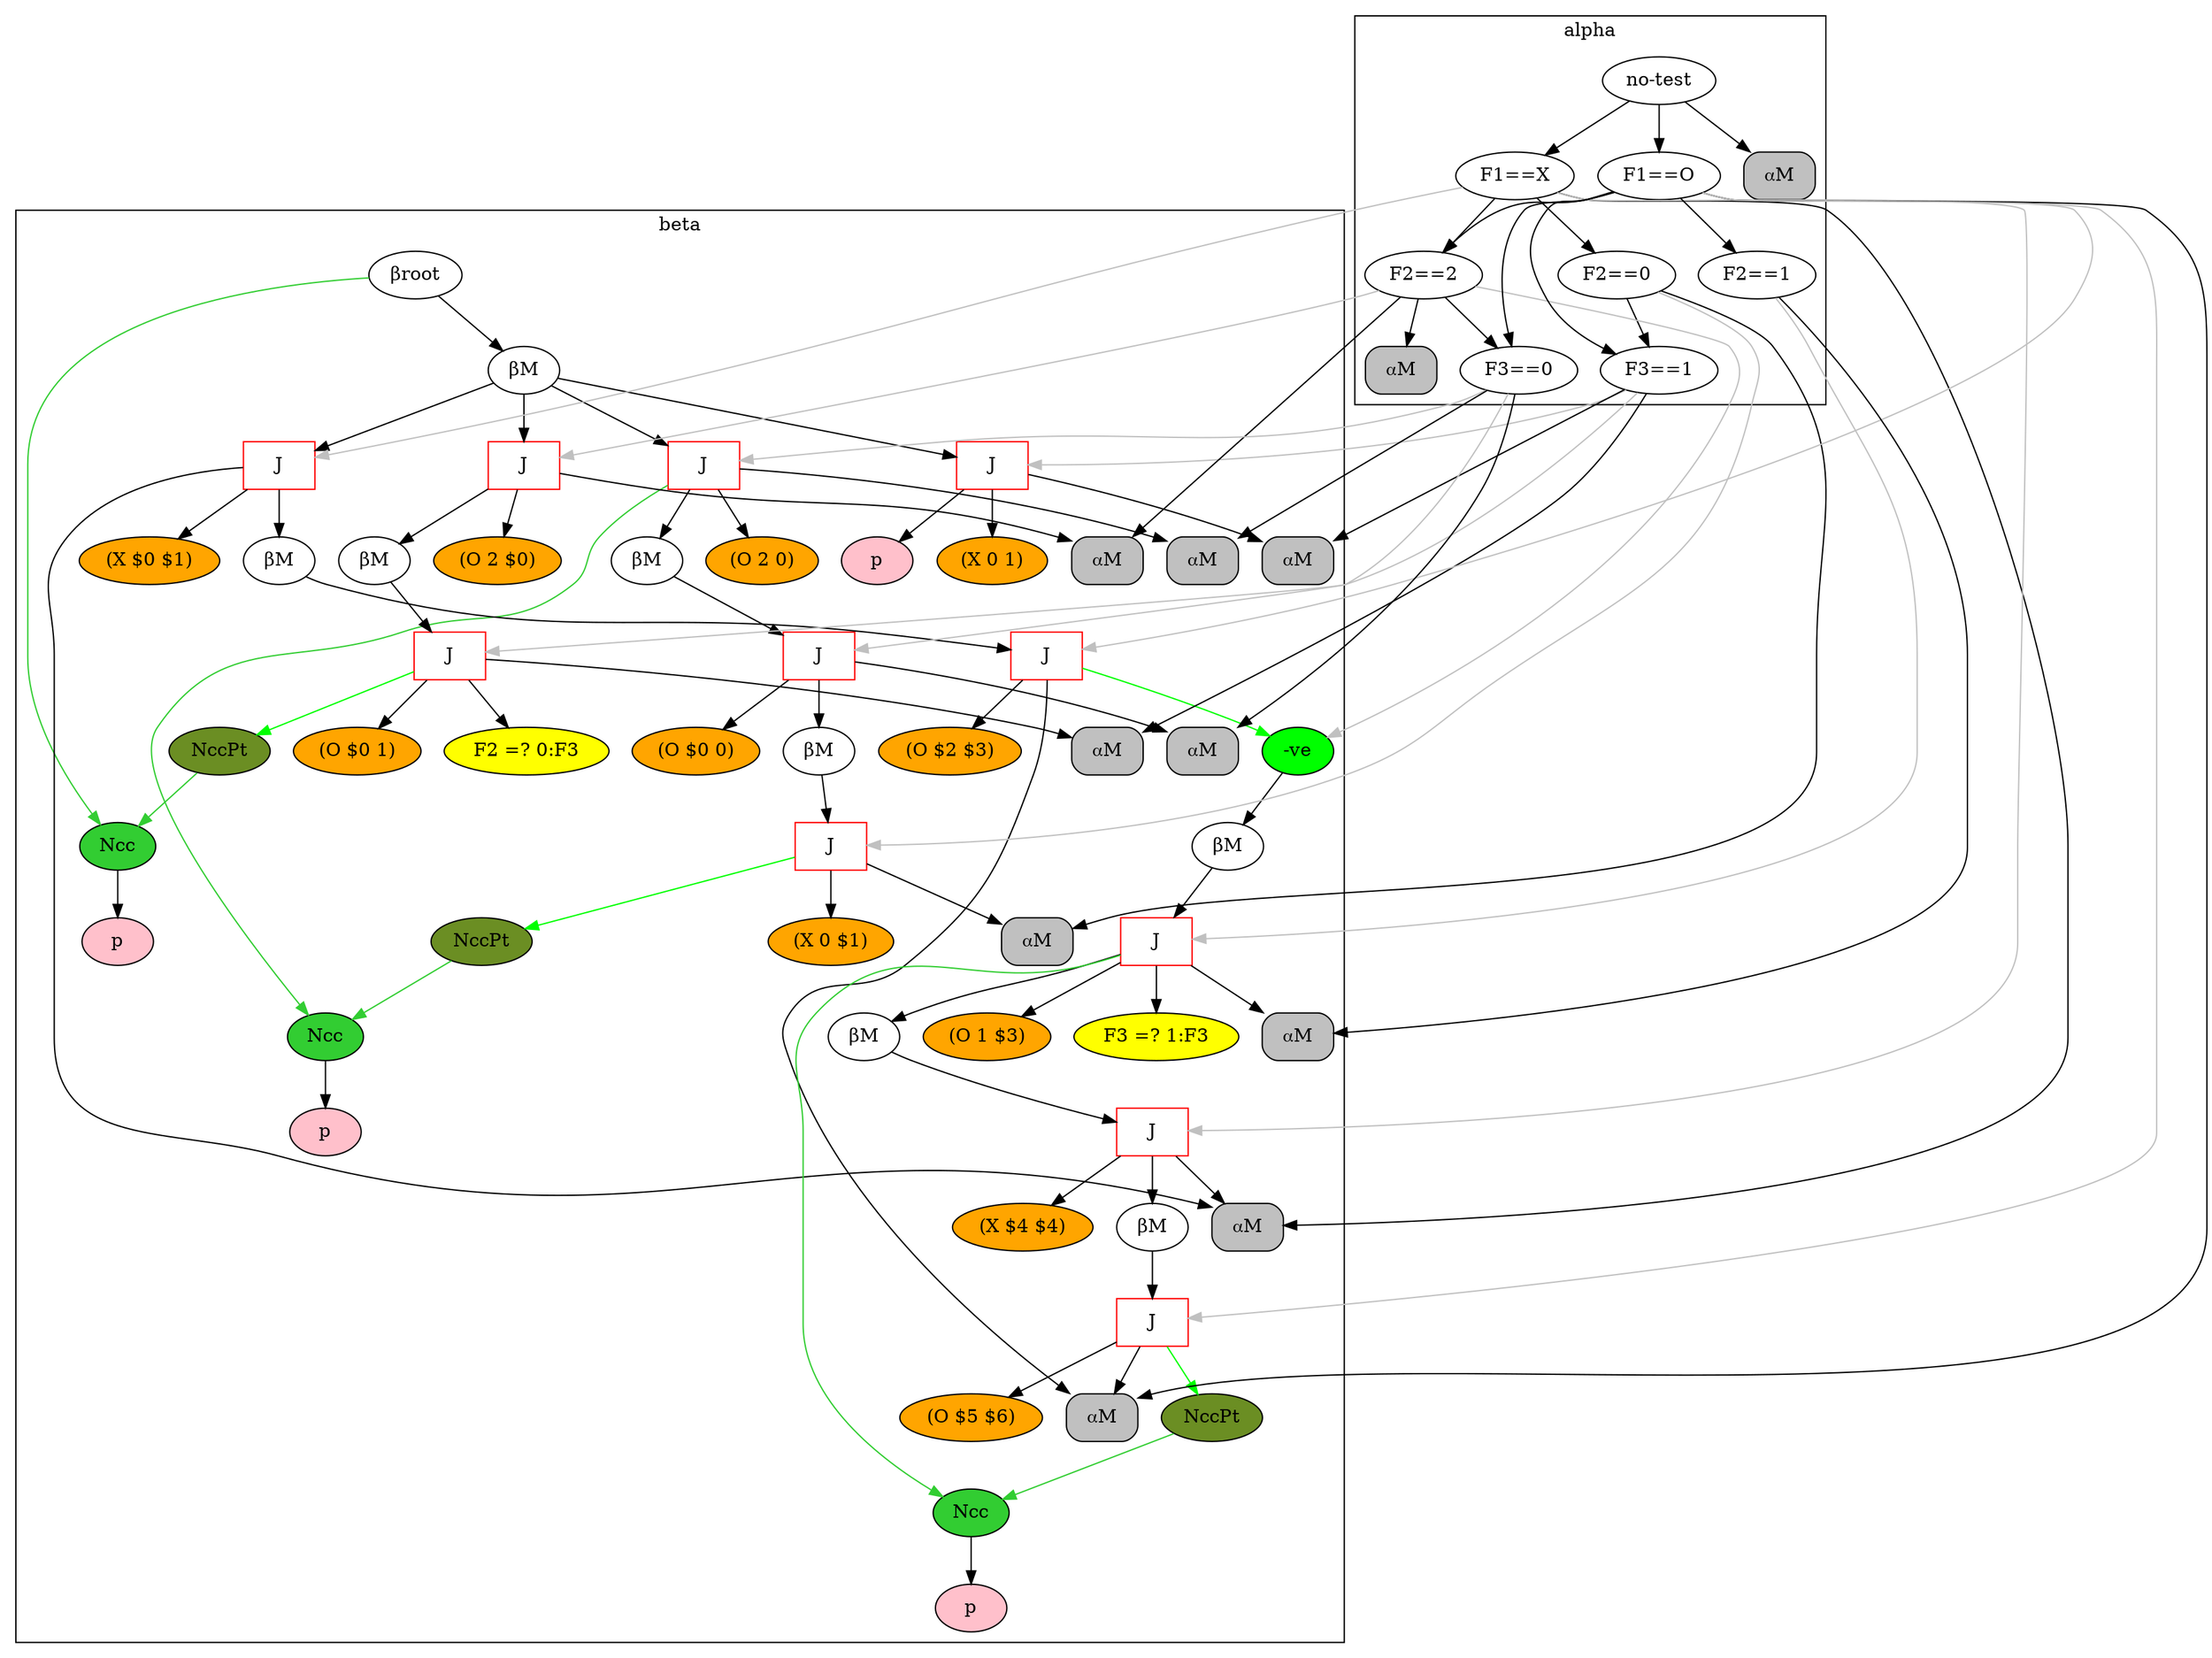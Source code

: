 digraph {
	subgraph cluster_1 {
	label = beta
	"BetaNode 140096331177488" [label="βroot"];
	"BetaNode 140096331177488" -> "BetaMemory 140096331177824";
	"BetaMemory 140096331177824" [label="βM"];
	"BetaMemory 140096331177824" -> "JoinNode 140096331251952";
	"JoinNode 140096331251952" [shape=box,color=red,label="J"];
	"JoinNode 140096331251952" -> "⍺M:<rete.alpha.AlphaMemory object at 0x7f6ab80f00b8>"
	"(X 0 1)" [style=filled,fillcolor=orange];
	"JoinNode 140096331251952" -> "(X 0 1)"
	"JoinNode 140096331251952" -> "PNode 140096331177600";
	"PNode 140096331177600" [style=filled,fillcolor=pink,label="p"];
	"BetaMemory 140096331177824" -> "JoinNode 140096331252848";
	"JoinNode 140096331252848" [shape=box,color=red,label="J"];
	"JoinNode 140096331252848" -> "⍺M:<rete.alpha.AlphaMemory object at 0x7f6ab80f0438>"
	"(O 2 0)" [style=filled,fillcolor=orange];
	"JoinNode 140096331252848" -> "(O 2 0)"
	"JoinNode 140096331252848" -> "BetaMemory 140096331252960";
	"BetaMemory 140096331252960" [label="βM"];
	"BetaMemory 140096331252960" -> "JoinNode 140096331253128";
	"JoinNode 140096331253128" [shape=box,color=red,label="J"];
	"JoinNode 140096331253128" -> "⍺M:<rete.alpha.AlphaMemory object at 0x7f6ab80f0550>"
	"(O $0 0)" [style=filled,fillcolor=orange];
	"JoinNode 140096331253128" -> "(O $0 0)"
	"JoinNode 140096331253128" -> "BetaMemory 140096331253184";
	"BetaMemory 140096331253184" [label="βM"];
	"BetaMemory 140096331253184" -> "JoinNode 140096331253296";
	"JoinNode 140096331253296" [shape=box,color=red,label="J"];
	"JoinNode 140096331253296" -> "⍺M:<rete.alpha.AlphaMemory object at 0x7f6ab80f05f8>"
	"(X 0 $1)" [style=filled,fillcolor=orange];
	"JoinNode 140096331253296" -> "(X 0 $1)"
	"JoinNode 140096331253296" -> "<rete.ncc_node.NccPartnerNode object at 0x7f6ab80f0668>"[color=green];
	"<rete.ncc_node.NccPartnerNode object at 0x7f6ab80f0668>" [style=filled,fillcolor=olivedrab,label="NccPt"];
	"<rete.ncc_node.NccPartnerNode object at 0x7f6ab80f0668>" -> "<rete.ncc_node.NccNode object at 0x7f6ab80f04a8>" [color=limegreen];
	"JoinNode 140096331252848" -> "<rete.ncc_node.NccNode object at 0x7f6ab80f04a8>"[color=limegreen];
	"<rete.ncc_node.NccNode object at 0x7f6ab80f04a8>" [style=filled,fillcolor=limegreen,label="Ncc"];
	"<rete.ncc_node.NccNode object at 0x7f6ab80f04a8>" -> "PNode 140096331252176";
	"PNode 140096331252176" [style=filled,fillcolor=pink,label="p"];
	"BetaMemory 140096331177824" -> "JoinNode 140096331253912";
	"JoinNode 140096331253912" [shape=box,color=red,label="J"];
	"JoinNode 140096331253912" -> "⍺M:<rete.alpha.AlphaMemory object at 0x7f6ab80f0860>"
	"(O 2 $0)" [style=filled,fillcolor=orange];
	"JoinNode 140096331253912" -> "(O 2 $0)"
	"JoinNode 140096331253912" -> "BetaMemory 140096331253968";
	"BetaMemory 140096331253968" [label="βM"];
	"BetaMemory 140096331253968" -> "JoinNode 140096331254192";
	"JoinNode 140096331254192" [shape=box,color=red,label="J"];
	"JoinNode 140096331254192" -> "⍺M:<rete.alpha.AlphaMemory object at 0x7f6ab80f0940>"
	"(O $0 1)" [style=filled,fillcolor=orange];
	"JoinNode 140096331254192" -> "(O $0 1)"
	"F2 =? 0:F3" [style=filled,fillcolor=yellow];
	"JoinNode 140096331254192" -> "F2 =? 0:F3"
	"JoinNode 140096331254192" -> "<rete.ncc_node.NccPartnerNode object at 0x7f6ab80f09e8>"[color=green];
	"<rete.ncc_node.NccPartnerNode object at 0x7f6ab80f09e8>" [style=filled,fillcolor=olivedrab,label="NccPt"];
	"<rete.ncc_node.NccPartnerNode object at 0x7f6ab80f09e8>" -> "<rete.ncc_node.NccNode object at 0x7f6ab80f0828>" [color=limegreen];
	"BetaMemory 140096331177824" -> "JoinNode 140096331254976";
	"JoinNode 140096331254976" [shape=box,color=red,label="J"];
	"JoinNode 140096331254976" -> "⍺M:<rete.alpha.AlphaMemory object at 0x7f6ab80f0c88>"
	"(X $0 $1)" [style=filled,fillcolor=orange];
	"JoinNode 140096331254976" -> "(X $0 $1)"
	"JoinNode 140096331254976" -> "BetaMemory 140096331255032";
	"BetaMemory 140096331255032" [label="βM"];
	"BetaMemory 140096331255032" -> "JoinNode 140096331255144";
	"JoinNode 140096331255144" [shape=box,color=red,label="J"];
	"JoinNode 140096331255144" -> "⍺M:<rete.alpha.AlphaMemory object at 0x7f6ab80f0d30>"
	"(O $2 $3)" [style=filled,fillcolor=orange];
	"JoinNode 140096331255144" -> "(O $2 $3)"
	"JoinNode 140096331255144" -> "NegativeNode 140096331255368"[color=green];
	"NegativeNode 140096331255368" [style=filled,fillcolor=green,label="-ve"];
	"NegativeNode 140096331255368" -> "BetaMemory 140096331255424";
	"BetaMemory 140096331255424" [label="βM"];
	"BetaMemory 140096331255424" -> "JoinNode 140096331255648";
	"JoinNode 140096331255648" [shape=box,color=red,label="J"];
	"JoinNode 140096331255648" -> "⍺M:<rete.alpha.AlphaMemory object at 0x7f6ab80f0ef0>"
	"(O 1 $3)" [style=filled,fillcolor=orange];
	"JoinNode 140096331255648" -> "(O 1 $3)"
	"F3 =? 1:F3" [style=filled,fillcolor=yellow];
	"JoinNode 140096331255648" -> "F3 =? 1:F3"
	"JoinNode 140096331255648" -> "BetaMemory 140096331255760";
	"BetaMemory 140096331255760" [label="βM"];
	"BetaMemory 140096331255760" -> "JoinNode 140096331276360";
	"JoinNode 140096331276360" [shape=box,color=red,label="J"];
	"JoinNode 140096331276360" -> "⍺M:<rete.alpha.AlphaMemory object at 0x7f6ab80f0c88>"
	"(X $4 $4)" [style=filled,fillcolor=orange];
	"JoinNode 140096331276360" -> "(X $4 $4)"
	"JoinNode 140096331276360" -> "BetaMemory 140096331276416";
	"BetaMemory 140096331276416" [label="βM"];
	"BetaMemory 140096331276416" -> "JoinNode 140096331276472";
	"JoinNode 140096331276472" [shape=box,color=red,label="J"];
	"JoinNode 140096331276472" -> "⍺M:<rete.alpha.AlphaMemory object at 0x7f6ab80f0d30>"
	"(O $5 $6)" [style=filled,fillcolor=orange];
	"JoinNode 140096331276472" -> "(O $5 $6)"
	"JoinNode 140096331276472" -> "<rete.ncc_node.NccPartnerNode object at 0x7f6ab80f60f0>"[color=green];
	"<rete.ncc_node.NccPartnerNode object at 0x7f6ab80f60f0>" [style=filled,fillcolor=olivedrab,label="NccPt"];
	"<rete.ncc_node.NccPartnerNode object at 0x7f6ab80f60f0>" -> "<rete.ncc_node.NccNode object at 0x7f6ab80f0f98>" [color=limegreen];
	"JoinNode 140096331255648" -> "<rete.ncc_node.NccNode object at 0x7f6ab80f0f98>"[color=limegreen];
	"<rete.ncc_node.NccNode object at 0x7f6ab80f0f98>" [style=filled,fillcolor=limegreen,label="Ncc"];
	"<rete.ncc_node.NccNode object at 0x7f6ab80f0f98>" -> "PNode 140096331254416";
	"PNode 140096331254416" [style=filled,fillcolor=pink,label="p"];
	"BetaNode 140096331177488" -> "<rete.ncc_node.NccNode object at 0x7f6ab80f0828>"[color=limegreen];
	"<rete.ncc_node.NccNode object at 0x7f6ab80f0828>" [style=filled,fillcolor=limegreen,label="Ncc"];
	"<rete.ncc_node.NccNode object at 0x7f6ab80f0828>" -> "PNode 140096331253520";
	"PNode 140096331253520" [style=filled,fillcolor=pink,label="p"];
	}
	subgraph cluster_0 {
	label = alpha
	"no-test" -> "F1==X";
	"F1==X" -> "F2==0";
	"F2==0" -> "F3==1";
	"F3==1" -> "⍺M:<rete.alpha.AlphaMemory object at 0x7f6ab80f00b8>";
	"⍺M:<rete.alpha.AlphaMemory object at 0x7f6ab80f00b8>" [shape=box, style="rounded,filled", label="⍺M", fillcolor=gray];
	"F2==0" -> "⍺M:<rete.alpha.AlphaMemory object at 0x7f6ab80f05f8>";
	"⍺M:<rete.alpha.AlphaMemory object at 0x7f6ab80f05f8>" [shape=box, style="rounded,filled", label="⍺M", fillcolor=gray];
	"F1==X" -> "F2==2";
	"F2==2" -> "⍺M:<rete.alpha.AlphaMemory object at 0x7f6ab80f0dd8>";
	"⍺M:<rete.alpha.AlphaMemory object at 0x7f6ab80f0dd8>" [shape=box, style="rounded,filled", label="⍺M", fillcolor=gray];
	"F1==X" -> "⍺M:<rete.alpha.AlphaMemory object at 0x7f6ab80f0c88>";
	"⍺M:<rete.alpha.AlphaMemory object at 0x7f6ab80f0c88>" [shape=box, style="rounded,filled", label="⍺M", fillcolor=gray];
	"no-test" -> "F1==O";
	"F1==O" -> "F2==2";
	"F2==2" -> "F3==0";
	"F3==0" -> "⍺M:<rete.alpha.AlphaMemory object at 0x7f6ab80f0438>";
	"⍺M:<rete.alpha.AlphaMemory object at 0x7f6ab80f0438>" [shape=box, style="rounded,filled", label="⍺M", fillcolor=gray];
	"F2==2" -> "⍺M:<rete.alpha.AlphaMemory object at 0x7f6ab80f0860>";
	"⍺M:<rete.alpha.AlphaMemory object at 0x7f6ab80f0860>" [shape=box, style="rounded,filled", label="⍺M", fillcolor=gray];
	"F1==O" -> "F3==0";
	"F3==0" -> "⍺M:<rete.alpha.AlphaMemory object at 0x7f6ab80f0550>";
	"⍺M:<rete.alpha.AlphaMemory object at 0x7f6ab80f0550>" [shape=box, style="rounded,filled", label="⍺M", fillcolor=gray];
	"F1==O" -> "F3==1";
	"F3==1" -> "⍺M:<rete.alpha.AlphaMemory object at 0x7f6ab80f0940>";
	"⍺M:<rete.alpha.AlphaMemory object at 0x7f6ab80f0940>" [shape=box, style="rounded,filled", label="⍺M", fillcolor=gray];
	"F1==O" -> "F2==1";
	"F2==1" -> "⍺M:<rete.alpha.AlphaMemory object at 0x7f6ab80f0ef0>";
	"⍺M:<rete.alpha.AlphaMemory object at 0x7f6ab80f0ef0>" [shape=box, style="rounded,filled", label="⍺M", fillcolor=gray];
	"F1==O" -> "⍺M:<rete.alpha.AlphaMemory object at 0x7f6ab80f0d30>";
	"⍺M:<rete.alpha.AlphaMemory object at 0x7f6ab80f0d30>" [shape=box, style="rounded,filled", label="⍺M", fillcolor=gray];
	"no-test" -> "⍺M:<rete.alpha.AlphaMemory object at 0x7f6ab80ddda0>";
	"⍺M:<rete.alpha.AlphaMemory object at 0x7f6ab80ddda0>" [shape=box, style="rounded,filled", label="⍺M", fillcolor=gray];
	}
	"F1==X" -> "JoinNode 140096331254976" [color=gray];
	"F1==X" -> "JoinNode 140096331276360" [color=gray];
	"F2==0" -> "JoinNode 140096331253296" [color=gray];
	"F3==1" -> "JoinNode 140096331251952" [color=gray];
	"F2==2" -> "NegativeNode 140096331255368" [color=gray];
	"F1==O" -> "JoinNode 140096331255144" [color=gray];
	"F1==O" -> "JoinNode 140096331276472" [color=gray];
	"F2==2" -> "JoinNode 140096331253912" [color=gray];
	"F3==0" -> "JoinNode 140096331252848" [color=gray];
	"F3==0" -> "JoinNode 140096331253128" [color=gray];
	"F3==1" -> "JoinNode 140096331254192" [color=gray];
	"F2==1" -> "JoinNode 140096331255648" [color=gray];
}